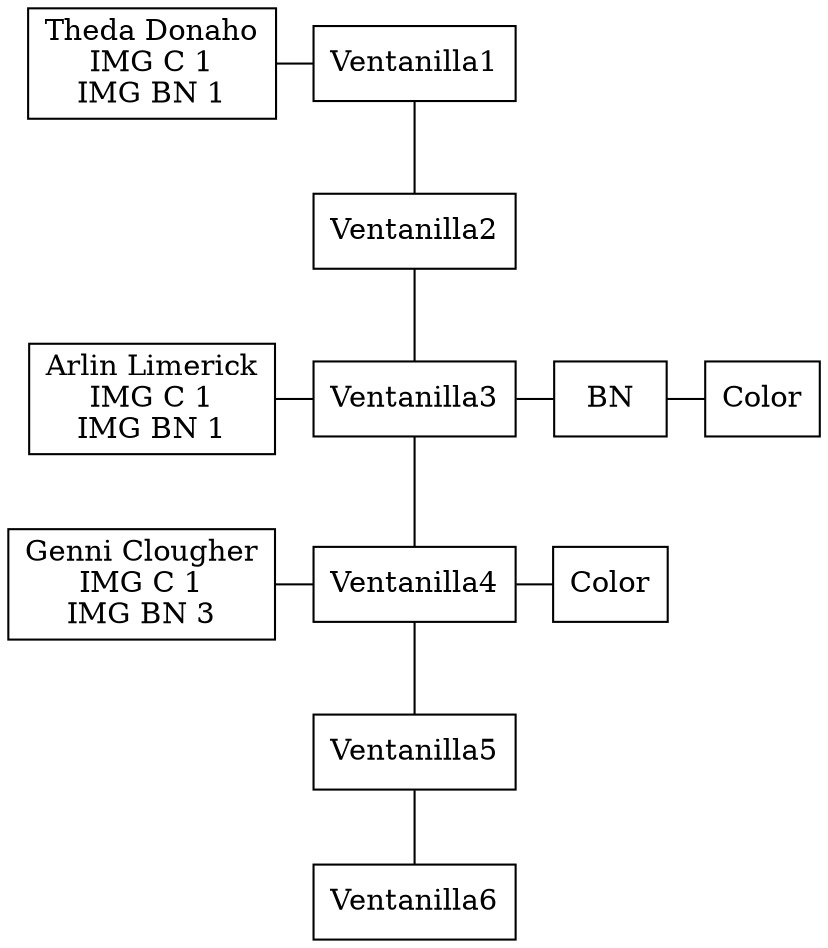 digraph listaVentanillas {
node[shape=box]
edge[arrowhead=none]
0 [label=Ventanilla1]
1 [label="Theda Donaho\nIMG C 1\nIMG BN 1"]
2 [label=Ventanilla2]
3 [label=Ventanilla3]
4 [label="Arlin Limerick\nIMG C 1\nIMG BN 1"]
5[label=BN]
6[label=Color]
7 [label=Ventanilla4]
8 [label="Genni Clougher\nIMG C 1\nIMG BN 3"]
9[label=Color]
10 [label=Ventanilla5]
11 [label=Ventanilla6]
1->0
0->2
2->3
4->3
3->5
5->6
3->7
8->7
7->9
7->10
10->11
{rank=same; 1; 0}
{rank=same; 4; 3}
{rank=same; 3; 5}
{rank=same; 5; 6}
{rank=same; 8; 7}
{rank=same; 7; 9}
rankdir=TB
}